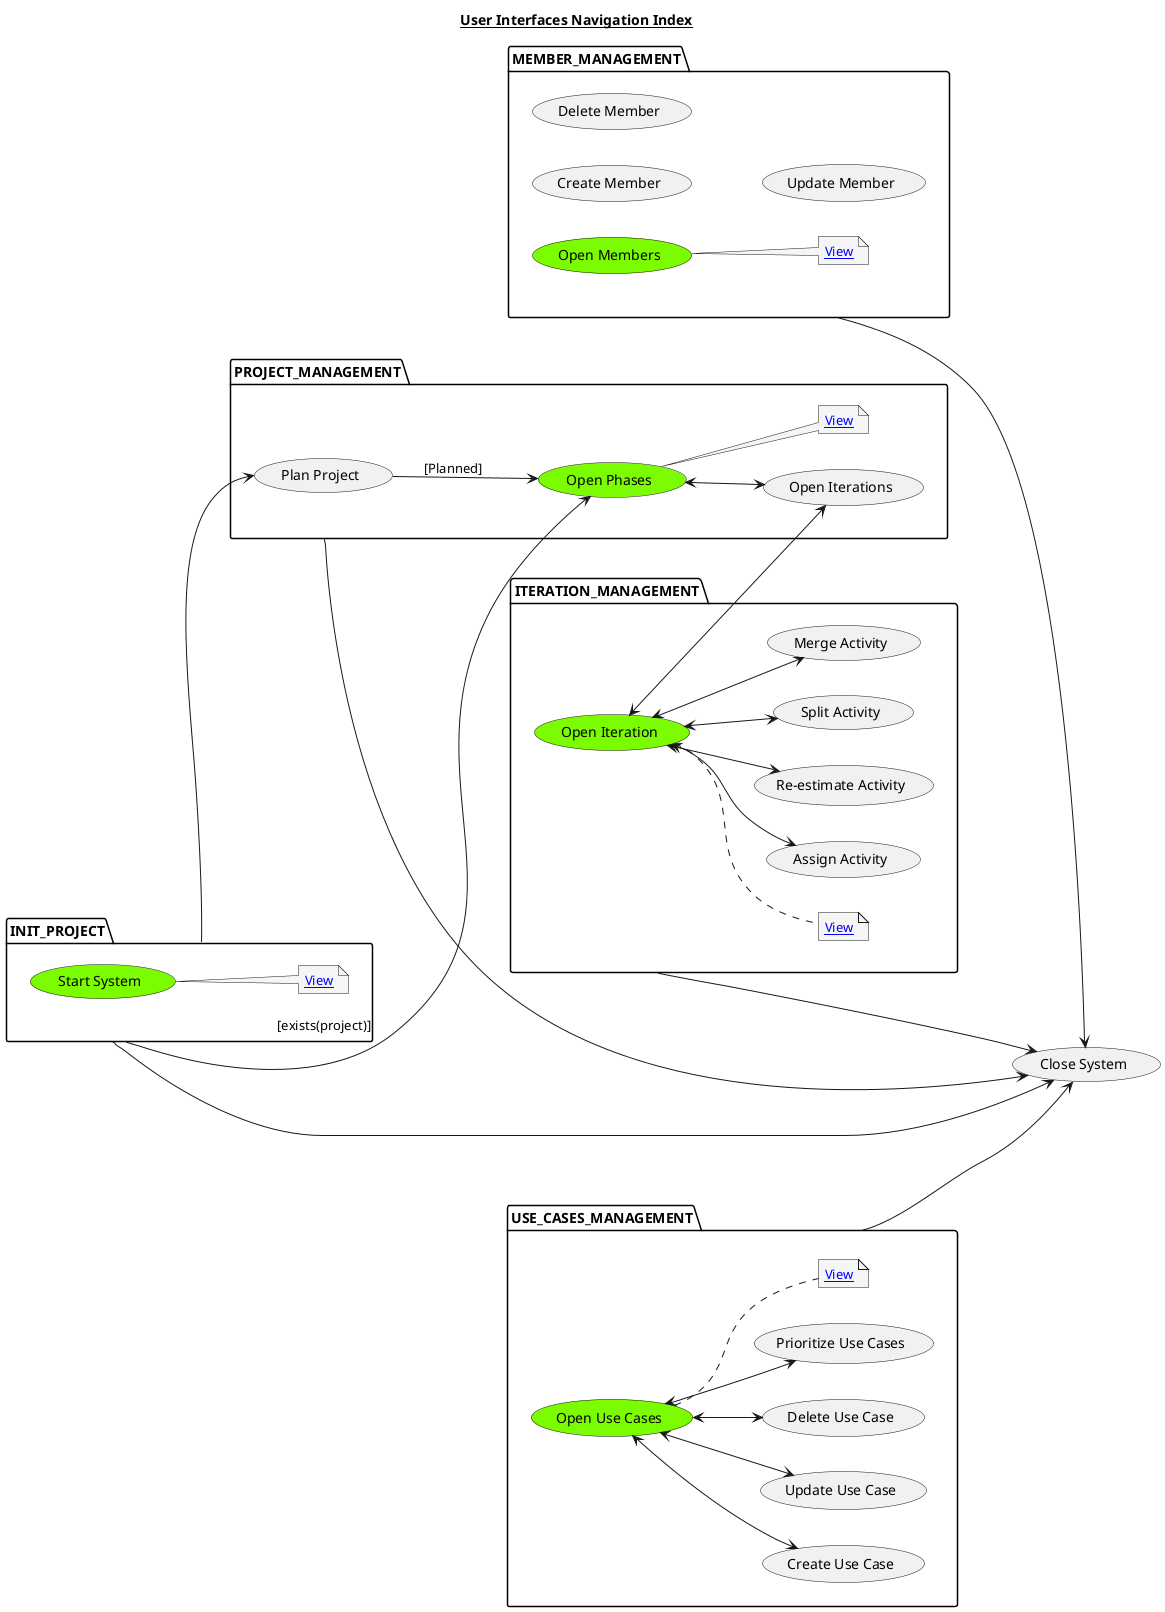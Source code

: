 @startuml
left to right direction
skinparam {
    NoteBackgroundColor #whiteSmoke
}
title
 <u>User Interfaces Navigation Index</u>
end title
package INIT_PROJECT {
  usecase "Start System" as StartSystem #LawnGreen
  note right: [[./InitProjectNavigation.puml View]]
}

package PROJECT_MANAGEMENT {
  usecase "Plan Project" as PlanProject  
  usecase "Open Phases" as OpenPhases #LawnGreen
  note right: [[./ProjectManagementNavigation.puml View]]
  usecase "Open Iterations" as OpenIterations    
}
package MEMBER_MANAGEMENT {
  usecase "Create Member" as CreateMember
  usecase "Delete Member" as DeleteMember  
  usecase "Update Member" as UpdateMember
  usecase "Open Members" as OpenMembers  #LawnGreen
  note right: [[./InitProjectNavigation.puml View]]
}
package ITERATION_MANAGEMENT {
  usecase "Open Iteration" as OpenIteration #LawnGreen
  note right: [[./InitProjectNavigation.puml View]]
  usecase "Assign Activity" as AssignActivity
  usecase "Re-estimate Activity" as ReestimateActivity
  usecase "Split Activity" as SplitActivity
  usecase "Merge Activity" as MergeActivity    
}
package USE_CASES_MANAGEMENT {
  usecase "Create Use Case" as CreateUseCase
  usecase "Update Use Case" as UpdateUseCase
  usecase "Delete Use Case" as DeleteUseCase
  usecase "Prioritize Use Cases" as PrioritizeUseCases
  usecase "Open Use Cases" as OpenUseCases #LawnGreen
  note right: [[./InitProjectNavigation.puml View]]
}


usecase "Close System" as CloseSystem

INIT_PROJECT --> PlanProject 
PlanProject --> OpenPhases: [Planned]
INIT_PROJECT --> OpenPhases :[exists(project)]
INIT_PROJECT -down--> CloseSystem
PROJECT_MANAGEMENT -down-->  CloseSystem
USE_CASES_MANAGEMENT -down-->  CloseSystem
MEMBER_MANAGEMENT -down-->  CloseSystem
ITERATION_MANAGEMENT -down--> CloseSystem

OpenPhases <-down-> OpenIterations
OpenIteration <--> OpenIterations
OpenIteration <--> AssignActivity
OpenIteration <--> SplitActivity
OpenIteration <--> MergeActivity
OpenIteration <--> ReestimateActivity

OpenUseCases <--> PrioritizeUseCases
OpenUseCases <--> CreateUseCase
OpenUseCases <--> UpdateUseCase
OpenUseCases <--> DeleteUseCase

PROJECT_MANAGEMENT -[hidden]-> MEMBER_MANAGEMENT
   

@enduml